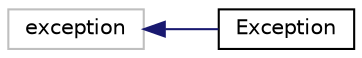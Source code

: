digraph "Graphical Class Hierarchy"
{
  edge [fontname="Helvetica",fontsize="10",labelfontname="Helvetica",labelfontsize="10"];
  node [fontname="Helvetica",fontsize="10",shape=record];
  rankdir="LR";
  Node25 [label="exception",height=0.2,width=0.4,color="grey75", fillcolor="white", style="filled"];
  Node25 -> Node0 [dir="back",color="midnightblue",fontsize="10",style="solid",fontname="Helvetica"];
  Node0 [label="Exception",height=0.2,width=0.4,color="black", fillcolor="white", style="filled",URL="$classException.html"];
}
